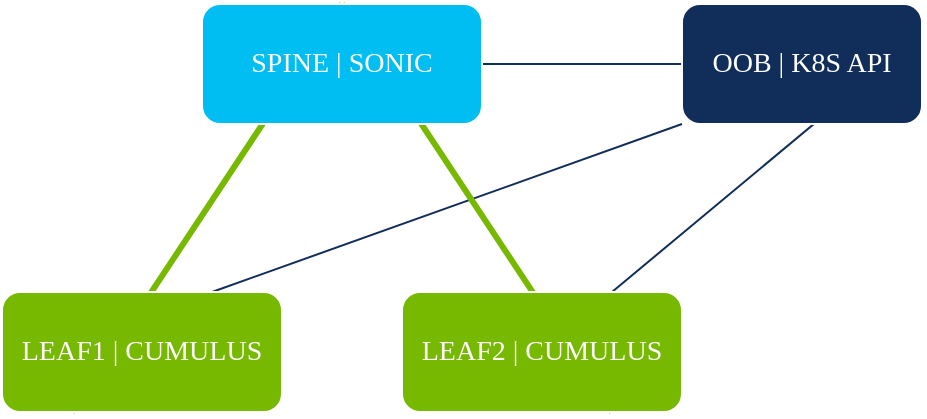 <mxfile version="14.9.6" type="device" pages="2"><diagram id="EgCltyflfhPW2smi9E1h" name="Page-1"><mxGraphModel dx="1088" dy="968" grid="1" gridSize="10" guides="1" tooltips="1" connect="1" arrows="1" fold="1" page="1" pageScale="1" pageWidth="1169" pageHeight="827" math="0" shadow="0"><root><mxCell id="0"/><mxCell id="1" parent="0"/><mxCell id="Xq7ONxv9LN94xqms-mW1-4" value="" style="endArrow=none;html=1;entryX=0.5;entryY=0;entryDx=0;entryDy=0;exitX=0.25;exitY=1;exitDx=0;exitDy=0;strokeColor=#76B900;strokeWidth=3;" parent="1" source="Xq7ONxv9LN94xqms-mW1-1" target="Xq7ONxv9LN94xqms-mW1-2" edge="1"><mxGeometry width="50" height="50" relative="1" as="geometry"><mxPoint x="530" y="520" as="sourcePoint"/><mxPoint x="580" y="470" as="targetPoint"/></mxGeometry></mxCell><mxCell id="Xq7ONxv9LN94xqms-mW1-7" value="" style="endArrow=none;html=1;entryX=1;entryY=0.25;entryDx=0;entryDy=0;exitX=0.75;exitY=0;exitDx=0;exitDy=0;strokeColor=#102E59;" parent="1" source="Xq7ONxv9LN94xqms-mW1-3" target="Xq7ONxv9LN94xqms-mW1-6" edge="1"><mxGeometry width="50" height="50" relative="1" as="geometry"><mxPoint x="440" y="364" as="sourcePoint"/><mxPoint x="340" y="320" as="targetPoint"/></mxGeometry></mxCell><mxCell id="Xq7ONxv9LN94xqms-mW1-8" value="" style="endArrow=none;html=1;entryX=0;entryY=1;entryDx=0;entryDy=0;exitX=0.75;exitY=0;exitDx=0;exitDy=0;strokeColor=#102E59;" parent="1" source="Xq7ONxv9LN94xqms-mW1-1" target="Xq7ONxv9LN94xqms-mW1-6" edge="1"><mxGeometry width="50" height="50" relative="1" as="geometry"><mxPoint x="470" y="364" as="sourcePoint"/><mxPoint x="540" y="220" as="targetPoint"/></mxGeometry></mxCell><mxCell id="Xq7ONxv9LN94xqms-mW1-9" value="" style="endArrow=none;html=1;entryX=1;entryY=0.5;entryDx=0;entryDy=0;exitX=1;exitY=0.5;exitDx=0;exitDy=0;strokeColor=#102E59;" parent="1" source="Xq7ONxv9LN94xqms-mW1-2" target="Xq7ONxv9LN94xqms-mW1-6" edge="1"><mxGeometry width="50" height="50" relative="1" as="geometry"><mxPoint x="280" y="364" as="sourcePoint"/><mxPoint x="510" y="220" as="targetPoint"/></mxGeometry></mxCell><mxCell id="Xq7ONxv9LN94xqms-mW1-5" value="" style="endArrow=none;html=1;entryX=0.5;entryY=0;entryDx=0;entryDy=0;exitX=0.75;exitY=1;exitDx=0;exitDy=0;strokeColor=#76B900;strokeWidth=3;" parent="1" source="Xq7ONxv9LN94xqms-mW1-3" target="Xq7ONxv9LN94xqms-mW1-2" edge="1"><mxGeometry width="50" height="50" relative="1" as="geometry"><mxPoint x="250" y="364" as="sourcePoint"/><mxPoint x="280" y="320" as="targetPoint"/></mxGeometry></mxCell><mxCell id="Xq7ONxv9LN94xqms-mW1-1" value="LEAF1 | CUMULUS" style="rounded=1;whiteSpace=wrap;html=1;fillColor=#76B900;fontColor=#FFFFFF;fontFamily=Montserrat;fontSource=https%3A%2F%2Ffonts.googleapis.com%2Fcss%3Ffamily%3DMontserrat;fontSize=14;strokeColor=#FFFFFF;" parent="1" vertex="1"><mxGeometry x="170" y="354" width="140" height="60" as="geometry"/></mxCell><mxCell id="Xq7ONxv9LN94xqms-mW1-3" value="LEAF2 | CUMULUS" style="rounded=1;whiteSpace=wrap;html=1;fontFamily=Montserrat;fontSource=https%3A%2F%2Ffonts.googleapis.com%2Fcss%3Ffamily%3DMontserrat;fontSize=14;fontColor=#FFFFFF;fillColor=#76B900;strokeColor=#FFFFFF;" parent="1" vertex="1"><mxGeometry x="370" y="354" width="140" height="60" as="geometry"/></mxCell><mxCell id="Xq7ONxv9LN94xqms-mW1-2" value="SPINE | SONIC" style="rounded=1;whiteSpace=wrap;html=1;fontFamily=Montserrat;fontSource=https%3A%2F%2Ffonts.googleapis.com%2Fcss%3Ffamily%3DMontserrat;fontColor=#FFFFFF;fillColor=#00BEF2;fontSize=14;strokeColor=#FFFFFF;" parent="1" vertex="1"><mxGeometry x="270" y="210" width="140" height="60" as="geometry"/></mxCell><mxCell id="Xq7ONxv9LN94xqms-mW1-6" value="OOB | K8S API" style="rounded=1;whiteSpace=wrap;html=1;fontColor=#FFFFFF;fontSize=14;fontFamily=Montserrat;fontSource=https%3A%2F%2Ffonts.googleapis.com%2Fcss%3Ffamily%3DMontserrat;fillColor=#102E59;strokeColor=#FFFFFF;" parent="1" vertex="1"><mxGeometry x="510" y="210" width="120" height="60" as="geometry"/></mxCell></root></mxGraphModel></diagram><diagram id="z91bFfzkxWiDUoAFDDyd" name="Page-2"><mxGraphModel dx="907" dy="-20" grid="1" gridSize="10" guides="1" tooltips="1" connect="1" arrows="1" fold="1" page="1" pageScale="1" pageWidth="1169" pageHeight="827" math="0" shadow="0"><root><mxCell id="omD1DqVXSQXGstOnFLKG-0"/><mxCell id="omD1DqVXSQXGstOnFLKG-1" parent="omD1DqVXSQXGstOnFLKG-0"/><mxCell id="omD1DqVXSQXGstOnFLKG-2" value="FLUX" style="shape=image;verticalLabelPosition=bottom;labelBackgroundColor=none;verticalAlign=top;aspect=fixed;imageAspect=0;image=https://cncf-branding.netlify.app/img/projects/flux/icon/color/flux-icon-color.png;fontFamily=Montserrat;fontSource=https%3A%2F%2Ffonts.googleapis.com%2Fcss%3Ffamily%3DMontserrat;fontSize=14;" vertex="1" parent="omD1DqVXSQXGstOnFLKG-1"><mxGeometry x="390" y="1120" width="90" height="90" as="geometry"/></mxCell><mxCell id="omD1DqVXSQXGstOnFLKG-3" value="GIT" style="verticalLabelPosition=bottom;html=1;verticalAlign=top;align=center;strokeColor=none;shape=mxgraph.azure.git_repository;fillColor=#fc6d26;fontFamily=Montserrat;fontSource=https%3A%2F%2Ffonts.googleapis.com%2Fcss%3Ffamily%3DMontserrat;fontSize=14;" vertex="1" parent="omD1DqVXSQXGstOnFLKG-1"><mxGeometry x="210" y="1120" width="90" height="90" as="geometry"/></mxCell><mxCell id="omD1DqVXSQXGstOnFLKG-8" value="KUBERNETES" style="aspect=fixed;html=1;points=[];align=center;image;fontSize=14;image=img/lib/mscae/Kubernetes.svg;fontFamily=Montserrat;fontSource=https%3A%2F%2Ffonts.googleapis.com%2Fcss%3Ffamily%3DMontserrat;strokeColor=#000000;fillColor=#ffffff;labelBackgroundColor=none;" vertex="1" parent="omD1DqVXSQXGstOnFLKG-1"><mxGeometry x="570" y="1122" width="91.67" height="88" as="geometry"/></mxCell><mxCell id="omD1DqVXSQXGstOnFLKG-11" value="" style="endArrow=classic;html=1;fontFamily=Montserrat;fontSource=https%3A%2F%2Ffonts.googleapis.com%2Fcss%3Ffamily%3DMontserrat;fontSize=14;" edge="1" parent="omD1DqVXSQXGstOnFLKG-1"><mxGeometry width="50" height="50" relative="1" as="geometry"><mxPoint x="258" y="1270" as="sourcePoint"/><mxPoint x="428" y="1270" as="targetPoint"/></mxGeometry></mxCell><mxCell id="omD1DqVXSQXGstOnFLKG-12" value="PERIODIC PULL" style="text;html=1;align=center;verticalAlign=middle;resizable=0;points=[];autosize=1;strokeColor=none;fontSize=14;fontFamily=Montserrat;" vertex="1" parent="omD1DqVXSQXGstOnFLKG-1"><mxGeometry x="280" y="1250" width="130" height="20" as="geometry"/></mxCell><mxCell id="omD1DqVXSQXGstOnFLKG-13" value="" style="endArrow=none;html=1;fontFamily=Montserrat;fontSource=https%3A%2F%2Ffonts.googleapis.com%2Fcss%3Ffamily%3DMontserrat;fontSize=14;" edge="1" parent="omD1DqVXSQXGstOnFLKG-1"><mxGeometry width="50" height="50" relative="1" as="geometry"><mxPoint x="430" y="1400" as="sourcePoint"/><mxPoint x="430" y="1240" as="targetPoint"/></mxGeometry></mxCell><mxCell id="omD1DqVXSQXGstOnFLKG-14" value="" style="endArrow=none;html=1;fontFamily=Montserrat;fontSource=https%3A%2F%2Ffonts.googleapis.com%2Fcss%3Ffamily%3DMontserrat;fontSize=14;" edge="1" parent="omD1DqVXSQXGstOnFLKG-1"><mxGeometry width="50" height="50" relative="1" as="geometry"><mxPoint x="254.66" y="1401" as="sourcePoint"/><mxPoint x="254.66" y="1241" as="targetPoint"/></mxGeometry></mxCell><mxCell id="omD1DqVXSQXGstOnFLKG-15" value="" style="endArrow=classic;html=1;fontFamily=Montserrat;fontSource=https%3A%2F%2Ffonts.googleapis.com%2Fcss%3Ffamily%3DMontserrat;fontSize=14;" edge="1" parent="omD1DqVXSQXGstOnFLKG-1"><mxGeometry width="50" height="50" relative="1" as="geometry"><mxPoint x="439" y="1290" as="sourcePoint"/><mxPoint x="609" y="1290" as="targetPoint"/></mxGeometry></mxCell><mxCell id="omD1DqVXSQXGstOnFLKG-16" value="" style="endArrow=none;html=1;fontFamily=Montserrat;fontSource=https%3A%2F%2Ffonts.googleapis.com%2Fcss%3Ffamily%3DMontserrat;fontSize=14;" edge="1" parent="omD1DqVXSQXGstOnFLKG-1"><mxGeometry width="50" height="50" relative="1" as="geometry"><mxPoint x="615.49" y="1401" as="sourcePoint"/><mxPoint x="615.49" y="1241" as="targetPoint"/></mxGeometry></mxCell><mxCell id="omD1DqVXSQXGstOnFLKG-17" value="RECONCILE" style="text;html=1;align=center;verticalAlign=middle;resizable=0;points=[];autosize=1;strokeColor=none;fontSize=14;fontFamily=Montserrat;" vertex="1" parent="omD1DqVXSQXGstOnFLKG-1"><mxGeometry x="470" y="1270" width="100" height="20" as="geometry"/></mxCell><mxCell id="KthiVTIZMbQK7SUoDq9p-1" value="NETWORK DEVICE" style="points=[[0.015,0.015,0],[0.985,0.015,0],[0.985,0.985,0],[0.015,0.985,0],[0.25,0,0],[0.5,0,0],[0.75,0,0],[1,0.25,0],[1,0.5,0],[1,0.75,0],[0.75,1,0],[0.5,1,0],[0.25,1,0],[0,0.75,0],[0,0.5,0],[0,0.25,0]];verticalLabelPosition=bottom;html=1;verticalAlign=top;aspect=fixed;align=center;pointerEvents=1;shape=mxgraph.cisco19.rect;prIcon=l2_switch;fontFamily=Montserrat;fontSource=https%3A%2F%2Ffonts.googleapis.com%2Fcss%3Ffamily%3DMontserrat;fontSize=14;strokeColor=#76B900;fillColor=none;" vertex="1" parent="omD1DqVXSQXGstOnFLKG-1"><mxGeometry x="753" y="1122" width="90" height="90" as="geometry"/></mxCell><mxCell id="KthiVTIZMbQK7SUoDq9p-2" value="" style="endArrow=none;html=1;fontFamily=Montserrat;fontSource=https%3A%2F%2Ffonts.googleapis.com%2Fcss%3Ffamily%3DMontserrat;fontSize=14;" edge="1" parent="omD1DqVXSQXGstOnFLKG-1"><mxGeometry width="50" height="50" relative="1" as="geometry"><mxPoint x="797.5" y="1401" as="sourcePoint"/><mxPoint x="797.5" y="1241" as="targetPoint"/></mxGeometry></mxCell><mxCell id="KthiVTIZMbQK7SUoDq9p-3" value="" style="endArrow=classic;html=1;fontFamily=Montserrat;fontSource=https%3A%2F%2Ffonts.googleapis.com%2Fcss%3Ffamily%3DMontserrat;fontSize=14;" edge="1" parent="omD1DqVXSQXGstOnFLKG-1"><mxGeometry width="50" height="50" relative="1" as="geometry"><mxPoint x="620" y="1310" as="sourcePoint"/><mxPoint x="790" y="1310" as="targetPoint"/></mxGeometry></mxCell><mxCell id="KthiVTIZMbQK7SUoDq9p-4" value="SYNC" style="text;html=1;align=center;verticalAlign=middle;resizable=0;points=[];autosize=1;strokeColor=none;fontSize=14;fontFamily=Montserrat;" vertex="1" parent="omD1DqVXSQXGstOnFLKG-1"><mxGeometry x="678" y="1290" width="50" height="20" as="geometry"/></mxCell><mxCell id="KthiVTIZMbQK7SUoDq9p-6" value="" style="curved=1;endArrow=classic;html=1;fontFamily=Montserrat;fontSource=https%3A%2F%2Ffonts.googleapis.com%2Fcss%3Ffamily%3DMontserrat;fontSize=14;" edge="1" parent="omD1DqVXSQXGstOnFLKG-1"><mxGeometry width="50" height="50" relative="1" as="geometry"><mxPoint x="810" y="1320" as="sourcePoint"/><mxPoint x="810" y="1380" as="targetPoint"/><Array as="points"><mxPoint x="860" y="1320"/><mxPoint x="900" y="1350"/><mxPoint x="870" y="1380"/></Array></mxGeometry></mxCell><mxCell id="KthiVTIZMbQK7SUoDq9p-7" value="CONFIG &lt;br&gt;RELOAD" style="text;html=1;align=center;verticalAlign=middle;resizable=0;points=[];autosize=1;strokeColor=none;fontSize=14;fontFamily=Montserrat;" vertex="1" parent="omD1DqVXSQXGstOnFLKG-1"><mxGeometry x="800" y="1330" width="80" height="40" as="geometry"/></mxCell></root></mxGraphModel></diagram></mxfile>